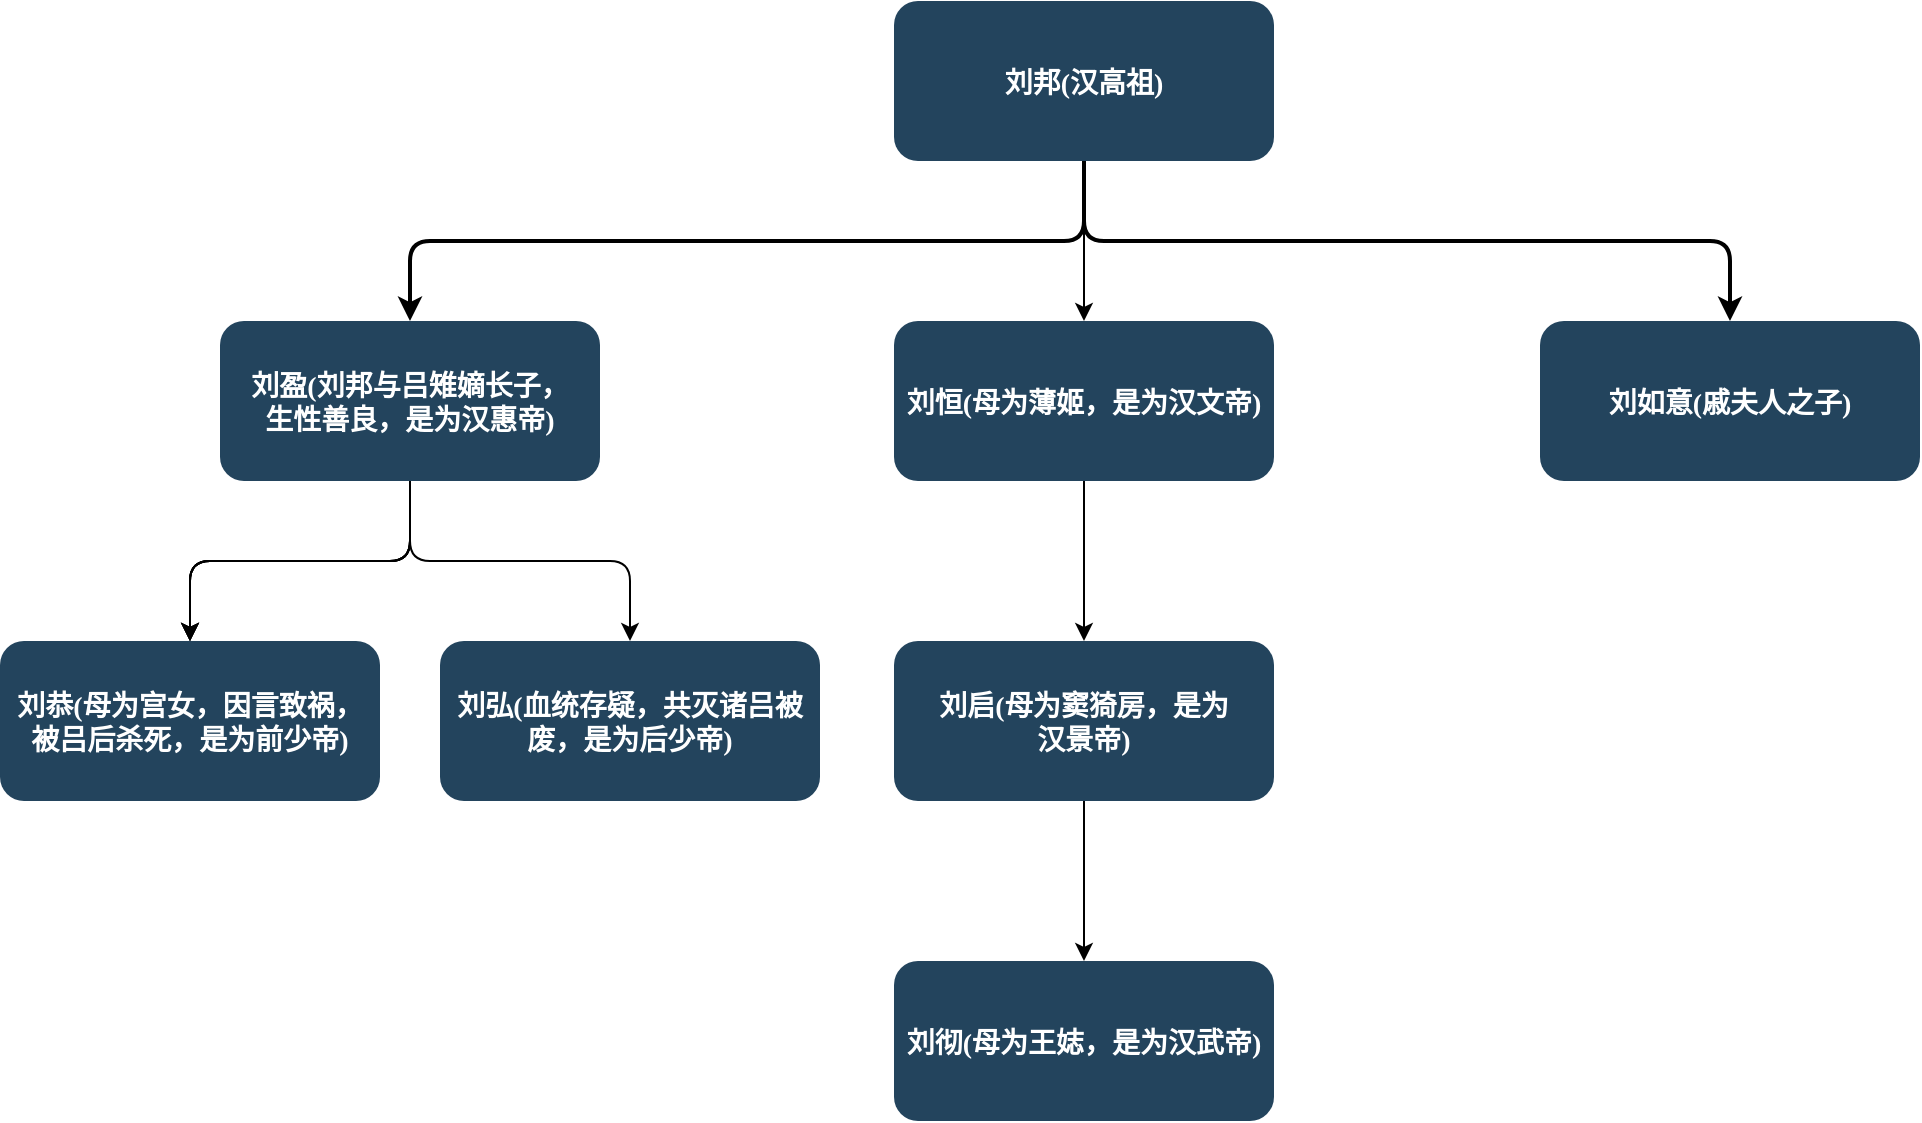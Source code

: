 <mxfile version="26.0.4">
  <diagram name="Page-1" id="2c0d36ab-eaac-3732-788b-9136903baeff">
    <mxGraphModel dx="1050" dy="581" grid="1" gridSize="10" guides="1" tooltips="1" connect="1" arrows="1" fold="1" page="1" pageScale="1.5" pageWidth="1169" pageHeight="827" background="none" math="0" shadow="0">
      <root>
        <mxCell id="0" />
        <mxCell id="1" parent="0" />
        <mxCell id="b-vnCP4PhX5KzBLhOnXR-126" value="" style="edgeStyle=orthogonalEdgeStyle;rounded=1;orthogonalLoop=1;jettySize=auto;html=1;strokeWidth=2;exitX=0.5;exitY=1;exitDx=0;exitDy=0;" edge="1" parent="1" source="2" target="b-vnCP4PhX5KzBLhOnXR-125">
          <mxGeometry relative="1" as="geometry">
            <mxPoint x="947" y="220" as="sourcePoint" />
            <mxPoint x="1137" y="290" as="targetPoint" />
          </mxGeometry>
        </mxCell>
        <mxCell id="b-vnCP4PhX5KzBLhOnXR-156" value="" style="edgeStyle=orthogonalEdgeStyle;rounded=1;orthogonalLoop=1;jettySize=auto;html=1;" edge="1" parent="1" source="2" target="b-vnCP4PhX5KzBLhOnXR-155">
          <mxGeometry relative="1" as="geometry" />
        </mxCell>
        <mxCell id="2" value="刘邦(汉高祖)" style="rounded=1;fillColor=#23445D;gradientColor=none;strokeColor=none;fontColor=#FFFFFF;fontStyle=1;fontFamily=Tahoma;fontSize=14" parent="1" vertex="1">
          <mxGeometry x="757" y="185.5" width="190" height="80" as="geometry" />
        </mxCell>
        <mxCell id="b-vnCP4PhX5KzBLhOnXR-148" value="" style="edgeStyle=orthogonalEdgeStyle;rounded=1;orthogonalLoop=1;jettySize=auto;html=1;" edge="1" parent="1" source="12" target="b-vnCP4PhX5KzBLhOnXR-147">
          <mxGeometry relative="1" as="geometry" />
        </mxCell>
        <mxCell id="b-vnCP4PhX5KzBLhOnXR-149" value="" style="edgeStyle=orthogonalEdgeStyle;rounded=1;orthogonalLoop=1;jettySize=auto;html=1;" edge="1" parent="1" source="12" target="b-vnCP4PhX5KzBLhOnXR-147">
          <mxGeometry relative="1" as="geometry" />
        </mxCell>
        <mxCell id="b-vnCP4PhX5KzBLhOnXR-150" value="" style="edgeStyle=orthogonalEdgeStyle;rounded=1;orthogonalLoop=1;jettySize=auto;html=1;" edge="1" parent="1" source="12" target="b-vnCP4PhX5KzBLhOnXR-147">
          <mxGeometry relative="1" as="geometry" />
        </mxCell>
        <mxCell id="b-vnCP4PhX5KzBLhOnXR-151" value="" style="edgeStyle=orthogonalEdgeStyle;rounded=1;orthogonalLoop=1;jettySize=auto;html=1;" edge="1" parent="1" source="12" target="b-vnCP4PhX5KzBLhOnXR-147">
          <mxGeometry relative="1" as="geometry" />
        </mxCell>
        <mxCell id="b-vnCP4PhX5KzBLhOnXR-154" style="edgeStyle=orthogonalEdgeStyle;rounded=1;orthogonalLoop=1;jettySize=auto;html=1;exitX=0.5;exitY=1;exitDx=0;exitDy=0;" edge="1" parent="1" source="12" target="b-vnCP4PhX5KzBLhOnXR-152">
          <mxGeometry relative="1" as="geometry" />
        </mxCell>
        <mxCell id="12" value="刘盈(刘邦与吕雉嫡长子，&#xa;生性善良，是为汉惠帝)" style="rounded=1;fillColor=#23445D;gradientColor=none;strokeColor=none;fontColor=#FFFFFF;fontStyle=1;fontFamily=Tahoma;fontSize=14" parent="1" vertex="1">
          <mxGeometry x="420.0" y="345.5" width="190" height="80" as="geometry" />
        </mxCell>
        <mxCell id="59" value="" style="edgeStyle=elbowEdgeStyle;elbow=vertical;strokeWidth=2;rounded=1;" parent="1" source="2" target="12" edge="1">
          <mxGeometry x="347" y="225.5" width="100" height="100" as="geometry">
            <mxPoint x="862.0" y="275.5" as="sourcePoint" />
            <mxPoint x="1467.0" y="345.5" as="targetPoint" />
          </mxGeometry>
        </mxCell>
        <mxCell id="b-vnCP4PhX5KzBLhOnXR-125" value="刘如意(戚夫人之子)" style="rounded=1;fillColor=#23445D;gradientColor=none;strokeColor=none;fontColor=#FFFFFF;fontStyle=1;fontFamily=Tahoma;fontSize=14" vertex="1" parent="1">
          <mxGeometry x="1080" y="345.5" width="190" height="80" as="geometry" />
        </mxCell>
        <mxCell id="b-vnCP4PhX5KzBLhOnXR-147" value="刘恭(母为宫女，因言致祸，&#xa;被吕后杀死，是为前少帝)" style="rounded=1;fillColor=#23445D;gradientColor=none;strokeColor=none;fontColor=#FFFFFF;fontStyle=1;fontFamily=Tahoma;fontSize=14" vertex="1" parent="1">
          <mxGeometry x="310.0" y="505.5" width="190" height="80" as="geometry" />
        </mxCell>
        <mxCell id="b-vnCP4PhX5KzBLhOnXR-152" value="刘弘(血统存疑，共灭诸吕被&#xa;废，是为后少帝)" style="rounded=1;fillColor=#23445D;gradientColor=none;strokeColor=none;fontColor=#FFFFFF;fontStyle=1;fontFamily=Tahoma;fontSize=14" vertex="1" parent="1">
          <mxGeometry x="530.0" y="505.5" width="190" height="80" as="geometry" />
        </mxCell>
        <mxCell id="b-vnCP4PhX5KzBLhOnXR-158" value="" style="edgeStyle=orthogonalEdgeStyle;rounded=1;orthogonalLoop=1;jettySize=auto;html=1;" edge="1" parent="1" source="b-vnCP4PhX5KzBLhOnXR-155" target="b-vnCP4PhX5KzBLhOnXR-157">
          <mxGeometry relative="1" as="geometry" />
        </mxCell>
        <mxCell id="b-vnCP4PhX5KzBLhOnXR-155" value="刘恒(母为薄姬，是为汉文帝)" style="rounded=1;fillColor=#23445D;gradientColor=none;strokeColor=none;fontColor=#FFFFFF;fontStyle=1;fontFamily=Tahoma;fontSize=14" vertex="1" parent="1">
          <mxGeometry x="757" y="345.5" width="190" height="80" as="geometry" />
        </mxCell>
        <mxCell id="b-vnCP4PhX5KzBLhOnXR-160" value="" style="edgeStyle=orthogonalEdgeStyle;rounded=1;orthogonalLoop=1;jettySize=auto;html=1;" edge="1" parent="1" source="b-vnCP4PhX5KzBLhOnXR-157" target="b-vnCP4PhX5KzBLhOnXR-159">
          <mxGeometry relative="1" as="geometry" />
        </mxCell>
        <mxCell id="b-vnCP4PhX5KzBLhOnXR-157" value="刘启(母为窦猗房，是为&#xa;汉景帝)" style="rounded=1;fillColor=#23445D;gradientColor=none;strokeColor=none;fontColor=#FFFFFF;fontStyle=1;fontFamily=Tahoma;fontSize=14" vertex="1" parent="1">
          <mxGeometry x="757" y="505.5" width="190" height="80" as="geometry" />
        </mxCell>
        <mxCell id="b-vnCP4PhX5KzBLhOnXR-159" value="刘彻(母为王娡，是为汉武帝)" style="rounded=1;fillColor=#23445D;gradientColor=none;strokeColor=none;fontColor=#FFFFFF;fontStyle=1;fontFamily=Tahoma;fontSize=14" vertex="1" parent="1">
          <mxGeometry x="757" y="665.5" width="190" height="80" as="geometry" />
        </mxCell>
      </root>
    </mxGraphModel>
  </diagram>
</mxfile>
